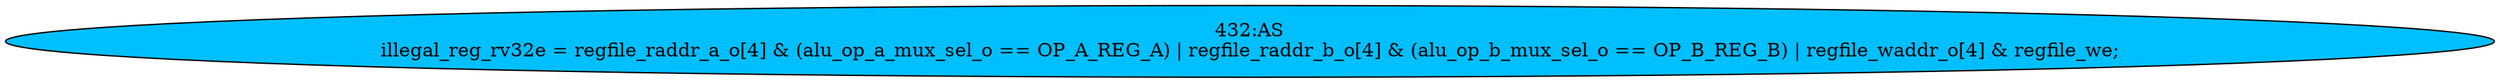 strict digraph "" {
	node [label="\N"];
	"432:AS"	 [ast="<pyverilog.vparser.ast.Assign object at 0x7f2237101f50>",
		def_var="['illegal_reg_rv32e']",
		fillcolor=deepskyblue,
		label="432:AS
illegal_reg_rv32e = regfile_raddr_a_o[4] & (alu_op_a_mux_sel_o == OP_A_REG_A) | regfile_raddr_b_o[4] & (alu_op_b_mux_sel_\
o == OP_B_REG_B) | regfile_waddr_o[4] & regfile_we;",
		statements="[]",
		style=filled,
		typ=Assign,
		use_var="['regfile_raddr_a_o', 'alu_op_a_mux_sel_o', 'OP_A_REG_A', 'regfile_raddr_b_o', 'alu_op_b_mux_sel_o', 'OP_B_REG_B', 'regfile_waddr_\
o', 'regfile_we']"];
}
